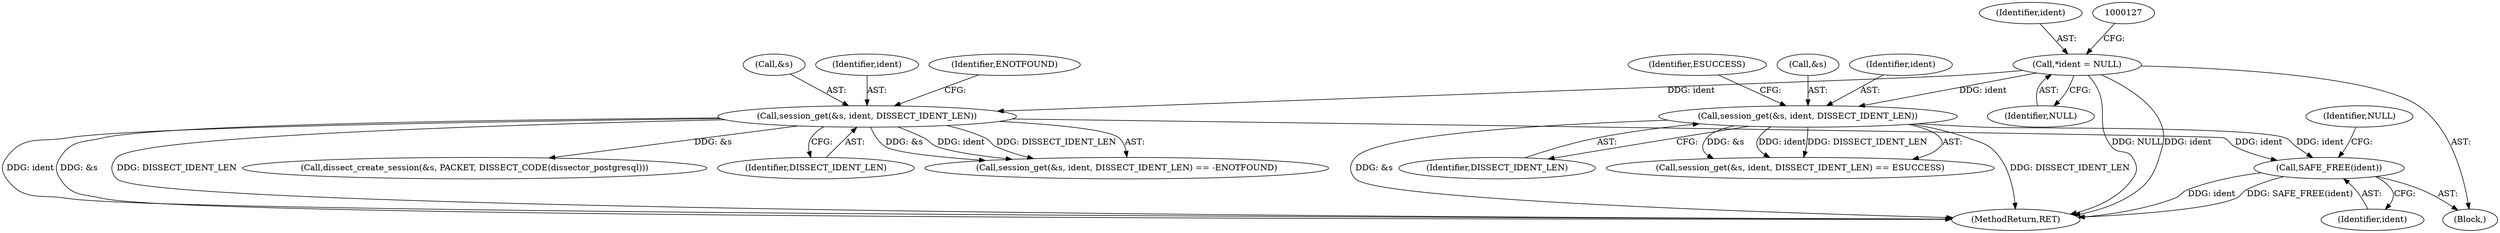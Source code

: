 digraph "0_ettercap_e3abe7d7585ecc420a7cab73313216613aadad5a@pointer" {
"1000588" [label="(Call,SAFE_FREE(ident))"];
"1000483" [label="(Call,session_get(&s, ident, DISSECT_IDENT_LEN))"];
"1000121" [label="(Call,*ident = NULL)"];
"1000158" [label="(Call,session_get(&s, ident, DISSECT_IDENT_LEN))"];
"1000161" [label="(Identifier,ident)"];
"1000488" [label="(Identifier,ESUCCESS)"];
"1000592" [label="(MethodReturn,RET)"];
"1000589" [label="(Identifier,ident)"];
"1000123" [label="(Identifier,NULL)"];
"1000203" [label="(Call,dissect_create_session(&s, PACKET, DISSECT_CODE(dissector_postgresql)))"];
"1000484" [label="(Call,&s)"];
"1000164" [label="(Identifier,ENOTFOUND)"];
"1000159" [label="(Call,&s)"];
"1000162" [label="(Identifier,DISSECT_IDENT_LEN)"];
"1000157" [label="(Call,session_get(&s, ident, DISSECT_IDENT_LEN) == -ENOTFOUND)"];
"1000588" [label="(Call,SAFE_FREE(ident))"];
"1000487" [label="(Identifier,DISSECT_IDENT_LEN)"];
"1000121" [label="(Call,*ident = NULL)"];
"1000483" [label="(Call,session_get(&s, ident, DISSECT_IDENT_LEN))"];
"1000158" [label="(Call,session_get(&s, ident, DISSECT_IDENT_LEN))"];
"1000482" [label="(Call,session_get(&s, ident, DISSECT_IDENT_LEN) == ESUCCESS)"];
"1000113" [label="(Block,)"];
"1000122" [label="(Identifier,ident)"];
"1000486" [label="(Identifier,ident)"];
"1000591" [label="(Identifier,NULL)"];
"1000588" -> "1000113"  [label="AST: "];
"1000588" -> "1000589"  [label="CFG: "];
"1000589" -> "1000588"  [label="AST: "];
"1000591" -> "1000588"  [label="CFG: "];
"1000588" -> "1000592"  [label="DDG: ident"];
"1000588" -> "1000592"  [label="DDG: SAFE_FREE(ident)"];
"1000483" -> "1000588"  [label="DDG: ident"];
"1000158" -> "1000588"  [label="DDG: ident"];
"1000483" -> "1000482"  [label="AST: "];
"1000483" -> "1000487"  [label="CFG: "];
"1000484" -> "1000483"  [label="AST: "];
"1000486" -> "1000483"  [label="AST: "];
"1000487" -> "1000483"  [label="AST: "];
"1000488" -> "1000483"  [label="CFG: "];
"1000483" -> "1000592"  [label="DDG: DISSECT_IDENT_LEN"];
"1000483" -> "1000592"  [label="DDG: &s"];
"1000483" -> "1000482"  [label="DDG: &s"];
"1000483" -> "1000482"  [label="DDG: ident"];
"1000483" -> "1000482"  [label="DDG: DISSECT_IDENT_LEN"];
"1000121" -> "1000483"  [label="DDG: ident"];
"1000121" -> "1000113"  [label="AST: "];
"1000121" -> "1000123"  [label="CFG: "];
"1000122" -> "1000121"  [label="AST: "];
"1000123" -> "1000121"  [label="AST: "];
"1000127" -> "1000121"  [label="CFG: "];
"1000121" -> "1000592"  [label="DDG: NULL"];
"1000121" -> "1000592"  [label="DDG: ident"];
"1000121" -> "1000158"  [label="DDG: ident"];
"1000158" -> "1000157"  [label="AST: "];
"1000158" -> "1000162"  [label="CFG: "];
"1000159" -> "1000158"  [label="AST: "];
"1000161" -> "1000158"  [label="AST: "];
"1000162" -> "1000158"  [label="AST: "];
"1000164" -> "1000158"  [label="CFG: "];
"1000158" -> "1000592"  [label="DDG: &s"];
"1000158" -> "1000592"  [label="DDG: DISSECT_IDENT_LEN"];
"1000158" -> "1000592"  [label="DDG: ident"];
"1000158" -> "1000157"  [label="DDG: &s"];
"1000158" -> "1000157"  [label="DDG: ident"];
"1000158" -> "1000157"  [label="DDG: DISSECT_IDENT_LEN"];
"1000158" -> "1000203"  [label="DDG: &s"];
}

